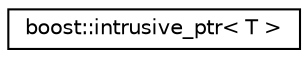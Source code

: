 digraph G
{
  edge [fontname="Helvetica",fontsize="10",labelfontname="Helvetica",labelfontsize="10"];
  node [fontname="Helvetica",fontsize="10",shape=record];
  rankdir="LR";
  Node1 [label="boost::intrusive_ptr\< T \>",height=0.2,width=0.4,color="black", fillcolor="white", style="filled",URL="$classboost_1_1intrusive__ptr.html"];
}
